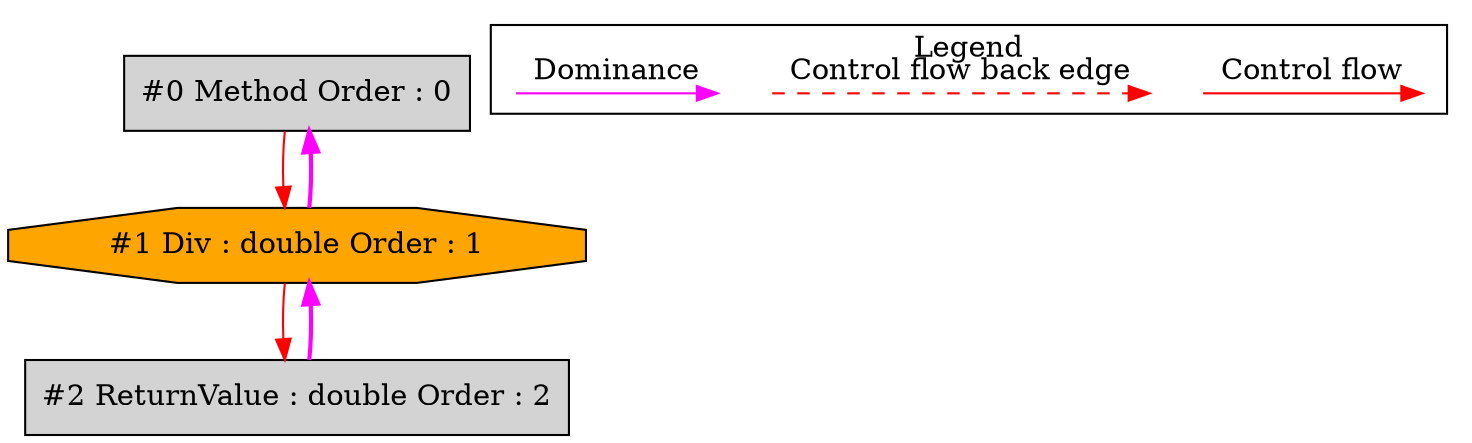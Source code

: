 digraph debugoutput {
 ordering="in";
 node0[label="#0 Method Order : 0",shape=box, fillcolor=lightgrey, style=filled];
 node1[label="#1 Div : double Order : 1",shape=octagon, fillcolor=orange, style=filled];
 node1 -> node0[dir="forward" color="fuchsia" penwidth="2"];
 node0 -> node1[labeldistance=2, color=red, fontcolor=red];
 node2[label="#2 ReturnValue : double Order : 2",shape=box, fillcolor=lightgrey, style=filled];
 node2 -> node1[dir="forward" color="fuchsia" penwidth="2"];
 node1 -> node2[labeldistance=2, color=red, fontcolor=red];
 subgraph cluster_000 {
  label = "Legend";
  node [shape=point]
  {
   rank=same;
   c0 [style = invis];
   c1 [style = invis];
   c2 [style = invis];
   c3 [style = invis];
   d8 [style = invis];
   d9 [style = invis];

  }
  c0 -> c1 [label="Control flow", style=solid, color=red]
  c2 -> c3 [label="Control flow back edge", style=dashed, color=red]
  d8 -> d9 [label="Dominance", color=fuchsia, style=solid]
 }

}
